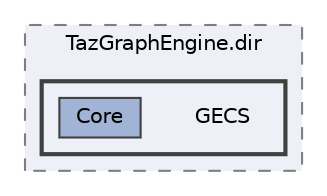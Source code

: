 digraph "/mnt/c/Users/lefte/Mujin/MastersThesis/Taz/TazGraph/build/TazGraphEngine/CMakeFiles/TazGraphEngine.dir/GECS"
{
 // LATEX_PDF_SIZE
  bgcolor="transparent";
  edge [fontname=Helvetica,fontsize=10,labelfontname=Helvetica,labelfontsize=10];
  node [fontname=Helvetica,fontsize=10,shape=box,height=0.2,width=0.4];
  compound=true
  subgraph clusterdir_4e2140582b0b85e25e6a4da5d2873536 {
    graph [ bgcolor="#edf0f7", pencolor="grey50", label="TazGraphEngine.dir", fontname=Helvetica,fontsize=10 style="filled,dashed", URL="dir_4e2140582b0b85e25e6a4da5d2873536.html",tooltip=""]
  subgraph clusterdir_9e8aa2da44c6cf701e9b99bfe0c5e4be {
    graph [ bgcolor="#edf0f7", pencolor="grey25", label="", fontname=Helvetica,fontsize=10 style="filled,bold", URL="dir_9e8aa2da44c6cf701e9b99bfe0c5e4be.html",tooltip=""]
    dir_9e8aa2da44c6cf701e9b99bfe0c5e4be [shape=plaintext, label="GECS"];
  dir_70c96524ecef975feb83779a255274df [label="Core", fillcolor="#a2b4d6", color="grey25", style="filled", URL="dir_70c96524ecef975feb83779a255274df.html",tooltip=""];
  }
  }
}
